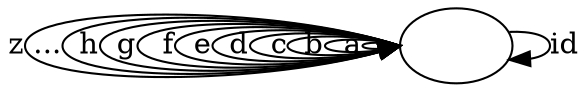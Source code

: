 digraph G
{
	"" -> "" [label = "id"]
	"":w -> "":w [label = "a"]
	"":w -> "":w [label = "b"]
	"":w -> "":w [label = "c"]
	"":w -> "":w [label = "d"]
	"":w -> "":w [label = "e"]
	"":w -> "":w [label = "f"]
	"":w -> "":w [label = "g"]
	"":w -> "":w [label = "h"]
	"":w -> "":w [label = "..."]
	"":w -> "":w [label = "z"]
}
